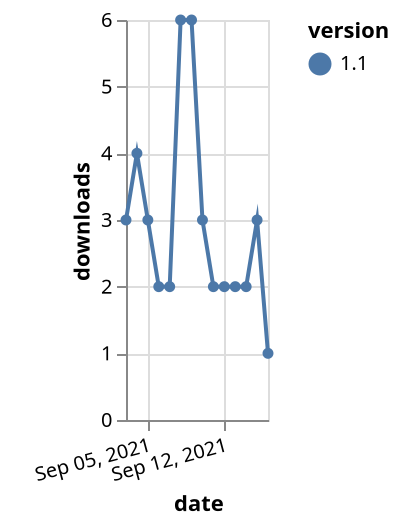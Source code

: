 {"$schema": "https://vega.github.io/schema/vega-lite/v5.json", "description": "A simple bar chart with embedded data.", "data": {"values": [{"date": "2021-09-03", "total": 5469, "delta": 3, "version": "1.1"}, {"date": "2021-09-04", "total": 5473, "delta": 4, "version": "1.1"}, {"date": "2021-09-05", "total": 5476, "delta": 3, "version": "1.1"}, {"date": "2021-09-06", "total": 5478, "delta": 2, "version": "1.1"}, {"date": "2021-09-07", "total": 5480, "delta": 2, "version": "1.1"}, {"date": "2021-09-08", "total": 5486, "delta": 6, "version": "1.1"}, {"date": "2021-09-09", "total": 5492, "delta": 6, "version": "1.1"}, {"date": "2021-09-10", "total": 5495, "delta": 3, "version": "1.1"}, {"date": "2021-09-11", "total": 5497, "delta": 2, "version": "1.1"}, {"date": "2021-09-12", "total": 5499, "delta": 2, "version": "1.1"}, {"date": "2021-09-13", "total": 5501, "delta": 2, "version": "1.1"}, {"date": "2021-09-14", "total": 5503, "delta": 2, "version": "1.1"}, {"date": "2021-09-15", "total": 5506, "delta": 3, "version": "1.1"}, {"date": "2021-09-16", "total": 5507, "delta": 1, "version": "1.1"}]}, "width": "container", "mark": {"type": "line", "point": {"filled": true}}, "encoding": {"x": {"field": "date", "type": "temporal", "timeUnit": "yearmonthdate", "title": "date", "axis": {"labelAngle": -15}}, "y": {"field": "delta", "type": "quantitative", "title": "downloads"}, "color": {"field": "version", "type": "nominal"}, "tooltip": {"field": "delta"}}}